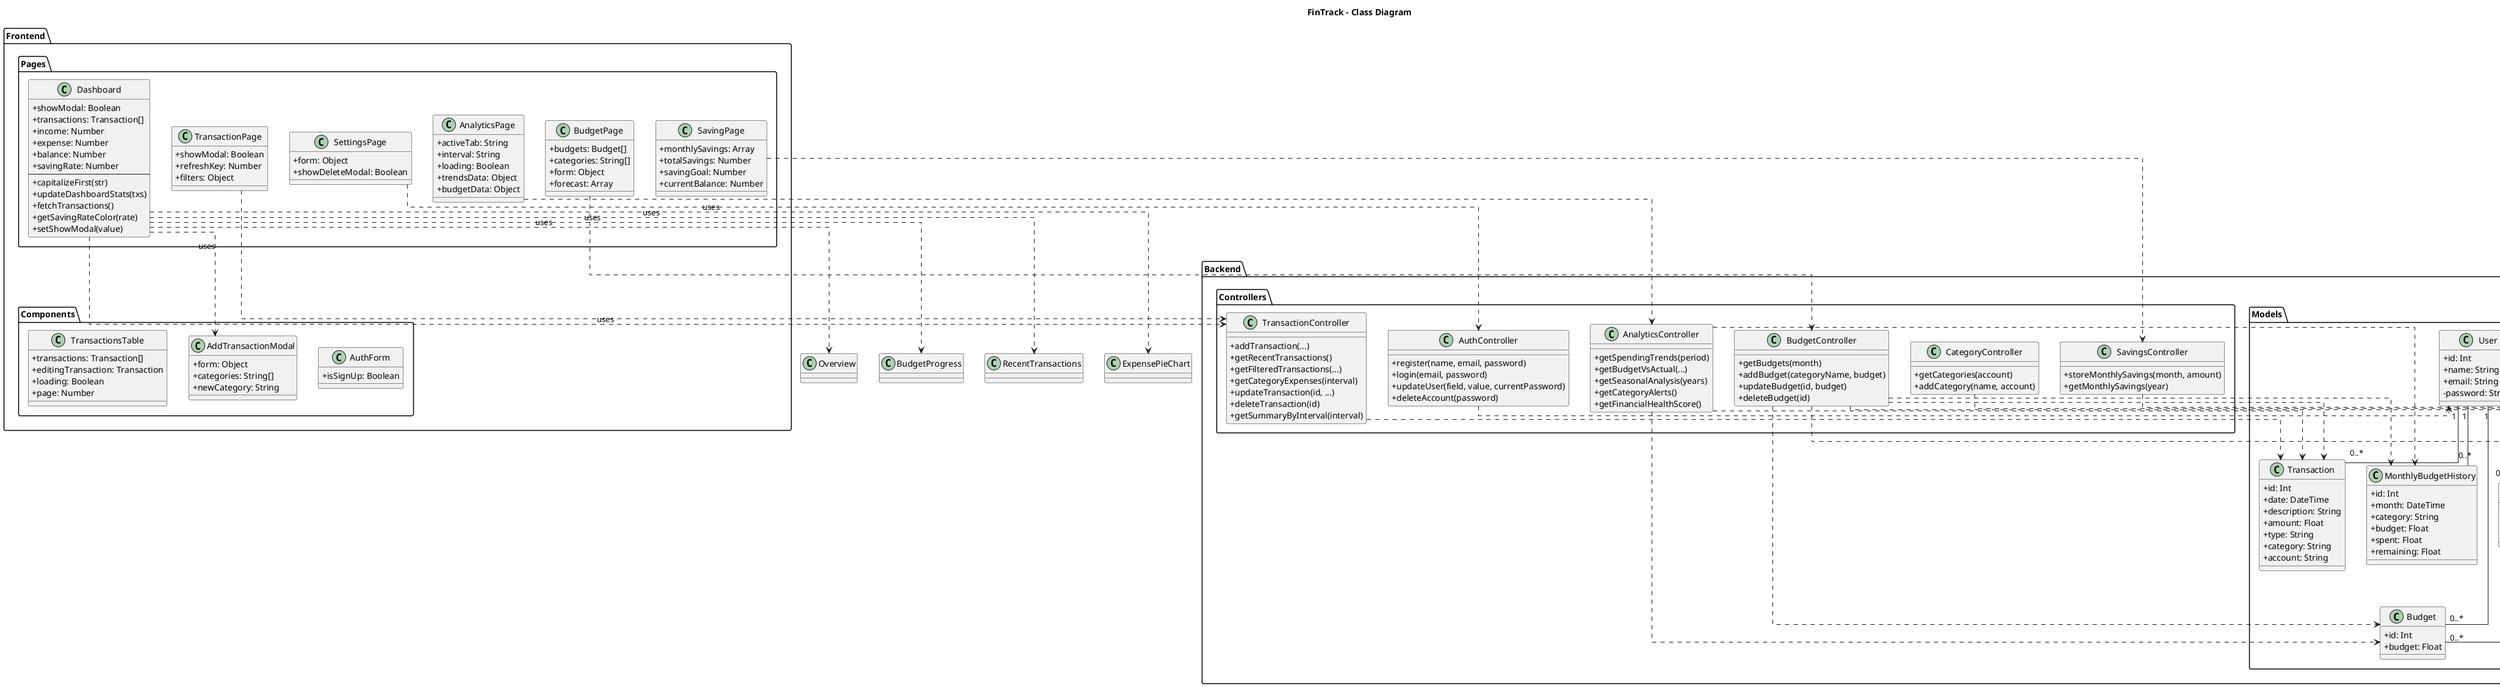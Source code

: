 @startuml FinTrack_Class_Diagram

title FinTrack - Class Diagram

skinparam classAttributeIconSize 0
skinparam linetype ortho

' Backend Models and Controllers
package "Backend" {

    package "Models" {
        class User {
            +id: Int
            +name: String
            +email: String
            -password: String
        }

        class Category {
            +id: Int
            +name: String
            +account: String
        }

        class Budget {
            +id: Int
            +budget: Float
        }

        class Transaction {
            +id: Int
            +date: DateTime
            +description: String
            +amount: Float
            +type: String
            +category: String
            +account: String
        }

        class MonthlySavings {
            +id: Int
            +month: DateTime
            +amount: Float
        }

        class MonthlyBudgetHistory {
            +id: Int
            +month: DateTime
            +category: String
            +budget: Float
            +spent: Float
            +remaining: Float
        }
    }

    package "Controllers" {
        class AuthController {
            +register(name, email, password)
            +login(email, password)
            +updateUser(field, value, currentPassword)
            +deleteAccount(password)
        }

        class CategoryController {
            +getCategories(account)
            +addCategory(name, account)
        }

        class BudgetController {
            +getBudgets(month)
            +addBudget(categoryName, budget)
            +updateBudget(id, budget)
            +deleteBudget(id)
        }

        class TransactionController {
            +addTransaction(...)
            +getRecentTransactions()
            +getFilteredTransactions(...)
            +getCategoryExpenses(interval)
            +updateTransaction(id, ...)
            +deleteTransaction(id)
            +getSummaryByInterval(interval)
        }
        
        class SavingsController {
            +storeMonthlySavings(month, amount)
            +getMonthlySavings(year)
        }

        class AnalyticsController {
            +getSpendingTrends(period)
            +getBudgetVsActual(...)
            +getSeasonalAnalysis(years)
            +getCategoryAlerts()
            +getFinancialHealthScore()
        }
    }
}


' Frontend Components
package "Frontend" {
    package "Pages" {
        class Dashboard {
            +showModal: Boolean
            +transactions: Transaction[]
            +income: Number
            +expense: Number
            +balance: Number
            +savingRate: Number
            --
            +capitalizeFirst(str)
            +updateDashboardStats(txs)
            +fetchTransactions()
            +getSavingRateColor(rate)
            +setShowModal(value)
        }

        class TransactionPage {
            +showModal: Boolean
            +refreshKey: Number
            +filters: Object
        }

        class BudgetPage {
            +budgets: Budget[]
            +categories: String[]
            +form: Object
            +forecast: Array
        }

        class AnalyticsPage {
            +activeTab: String
            +interval: String
            +loading: Boolean
            +trendsData: Object
            +budgetData: Object
        }

        class SavingPage {
            +monthlySavings: Array
            +totalSavings: Number
            +savingGoal: Number
            +currentBalance: Number
        }

        class SettingsPage {
            +form: Object
            +showDeleteModal: Boolean
        }
    }

    package "Components" {
        class AuthForm {
            +isSignUp: Boolean
        }
        class AddTransactionModal {
            +form: Object
            +categories: String[]
            +newCategory: String
        }
        class TransactionsTable {
            +transactions: Transaction[]
            +editingTransaction: Transaction
            +loading: Boolean
            +page: Number
        }
    }
}


' Relationships
User "1" -- "0..*" Budget
User "1" -- "0..*" Category
User "1" -- "0..*" Transaction
User "1" -- "0..*" MonthlySavings
User "1" -- "0..*" MonthlyBudgetHistory

Category "1" -- "0..*" Budget

AuthController ..> User
CategoryController ..> Category
BudgetController ..> Budget
BudgetController ..> Category
BudgetController ..> Transaction
BudgetController ..> MonthlySavings
BudgetController ..> MonthlyBudgetHistory
TransactionController ..> Transaction
SavingsController ..> MonthlySavings

AnalyticsController ..> Transaction
AnalyticsController ..> Budget
AnalyticsController ..> MonthlyBudgetHistory

Dashboard ..> TransactionController : uses
Dashboard ..> AddTransactionModal : uses
Dashboard ..> Overview : uses
Dashboard ..> BudgetProgress : uses
Dashboard ..> RecentTransactions : uses
Dashboard ..> ExpensePieChart : uses

TransactionPage ..> TransactionController
BudgetPage ..> BudgetController
AnalyticsPage ..> AnalyticsController
SavingPage ..> SavingsController
SettingsPage ..> AuthController


@enduml 